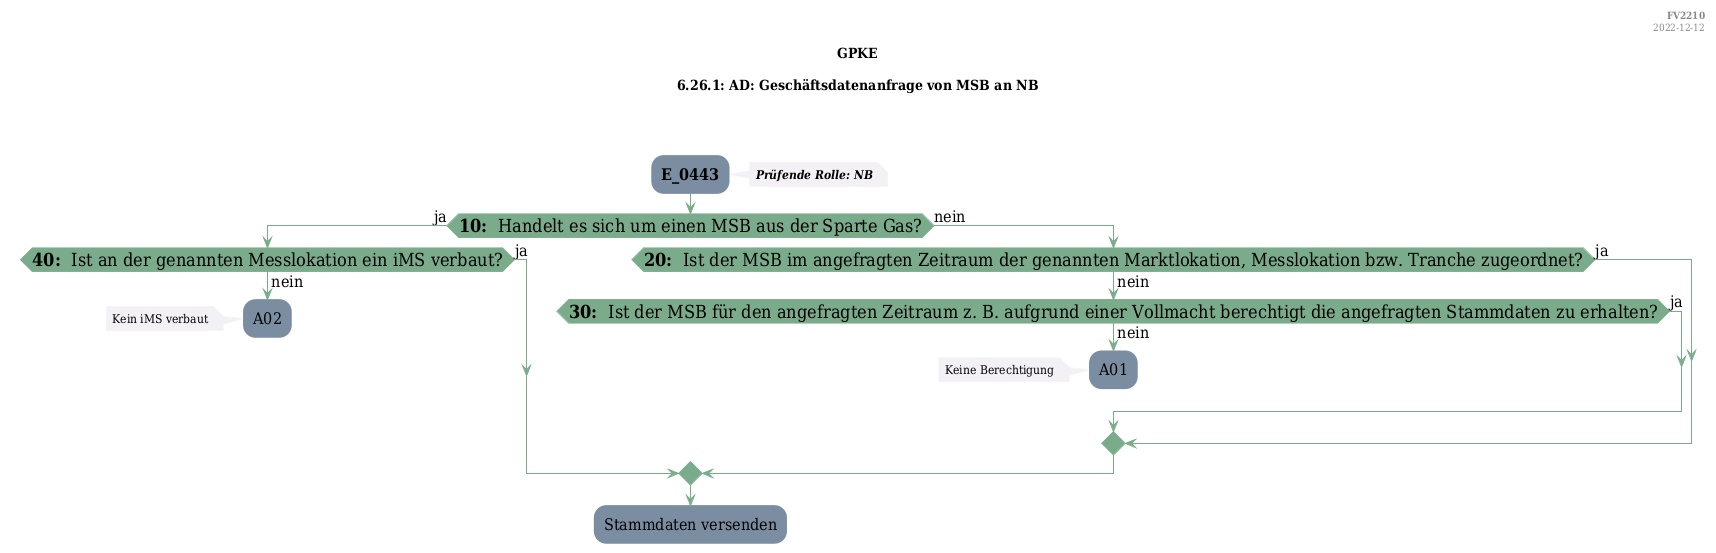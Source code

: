 @startuml
skinparam Shadowing false
skinparam NoteBorderColor #f3f1f6
skinparam NoteBackgroundColor #f3f1f6
skinparam NoteFontSize 12
skinparam ActivityBorderColor none
skinparam ActivityBackgroundColor #7a8da1
skinparam ActivityFontSize 16
skinparam ArrowColor #7aab8a
skinparam ArrowFontSize 16
skinparam ActivityDiamondBackgroundColor #7aab8a
skinparam ActivityDiamondBorderColor #7aab8a
skinparam ActivityDiamondFontSize 18
skinparam defaultFontName DejaVu Serif Condensed
skinparam ActivityEndColor #669580

header
<b>FV2210
2022-12-12
endheader

title
GPKE

6.26.1: AD: Geschäftsdatenanfrage von MSB an NB



end title
:<b>E_0443</b>;
note right
<b><i>Prüfende Rolle: NB
end note

if (<b>10: </b> Handelt es sich um einen MSB aus der Sparte Gas?) then (ja)
    if (<b>40: </b> Ist an der genannten Messlokation ein iMS verbaut?) then (ja)
    else (nein)
        :A02;
        note left
            Kein iMS verbaut
        endnote
        kill;
    endif
else (nein)
    if (<b>20: </b> Ist der MSB im angefragten Zeitraum der genannten Marktlokation, Messlokation bzw. Tranche zugeordnet?) then (ja)
    else (nein)
        if (<b>30: </b> Ist der MSB für den angefragten Zeitraum z. B. aufgrund einer Vollmacht berechtigt die angefragten Stammdaten zu erhalten?) then (ja)
        else (nein)
            :A01;
            note left
                Keine Berechtigung
            endnote
            kill;
        endif
    endif
endif
:Stammdaten versenden;
kill;

@enduml
